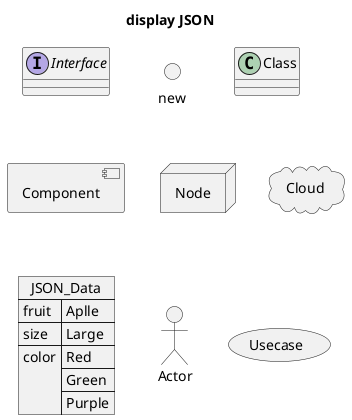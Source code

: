 @startuml
title display JSON

allowmixing

interface Interface
() new

class Class

component Component
node Node
cloud Cloud

json JSON_Data {
    "fruit":"Aplle",
    "size":"Large",
    "color":["Red", "Green", "Purple"]
}

actor Actor
usecase Usecase


@enduml